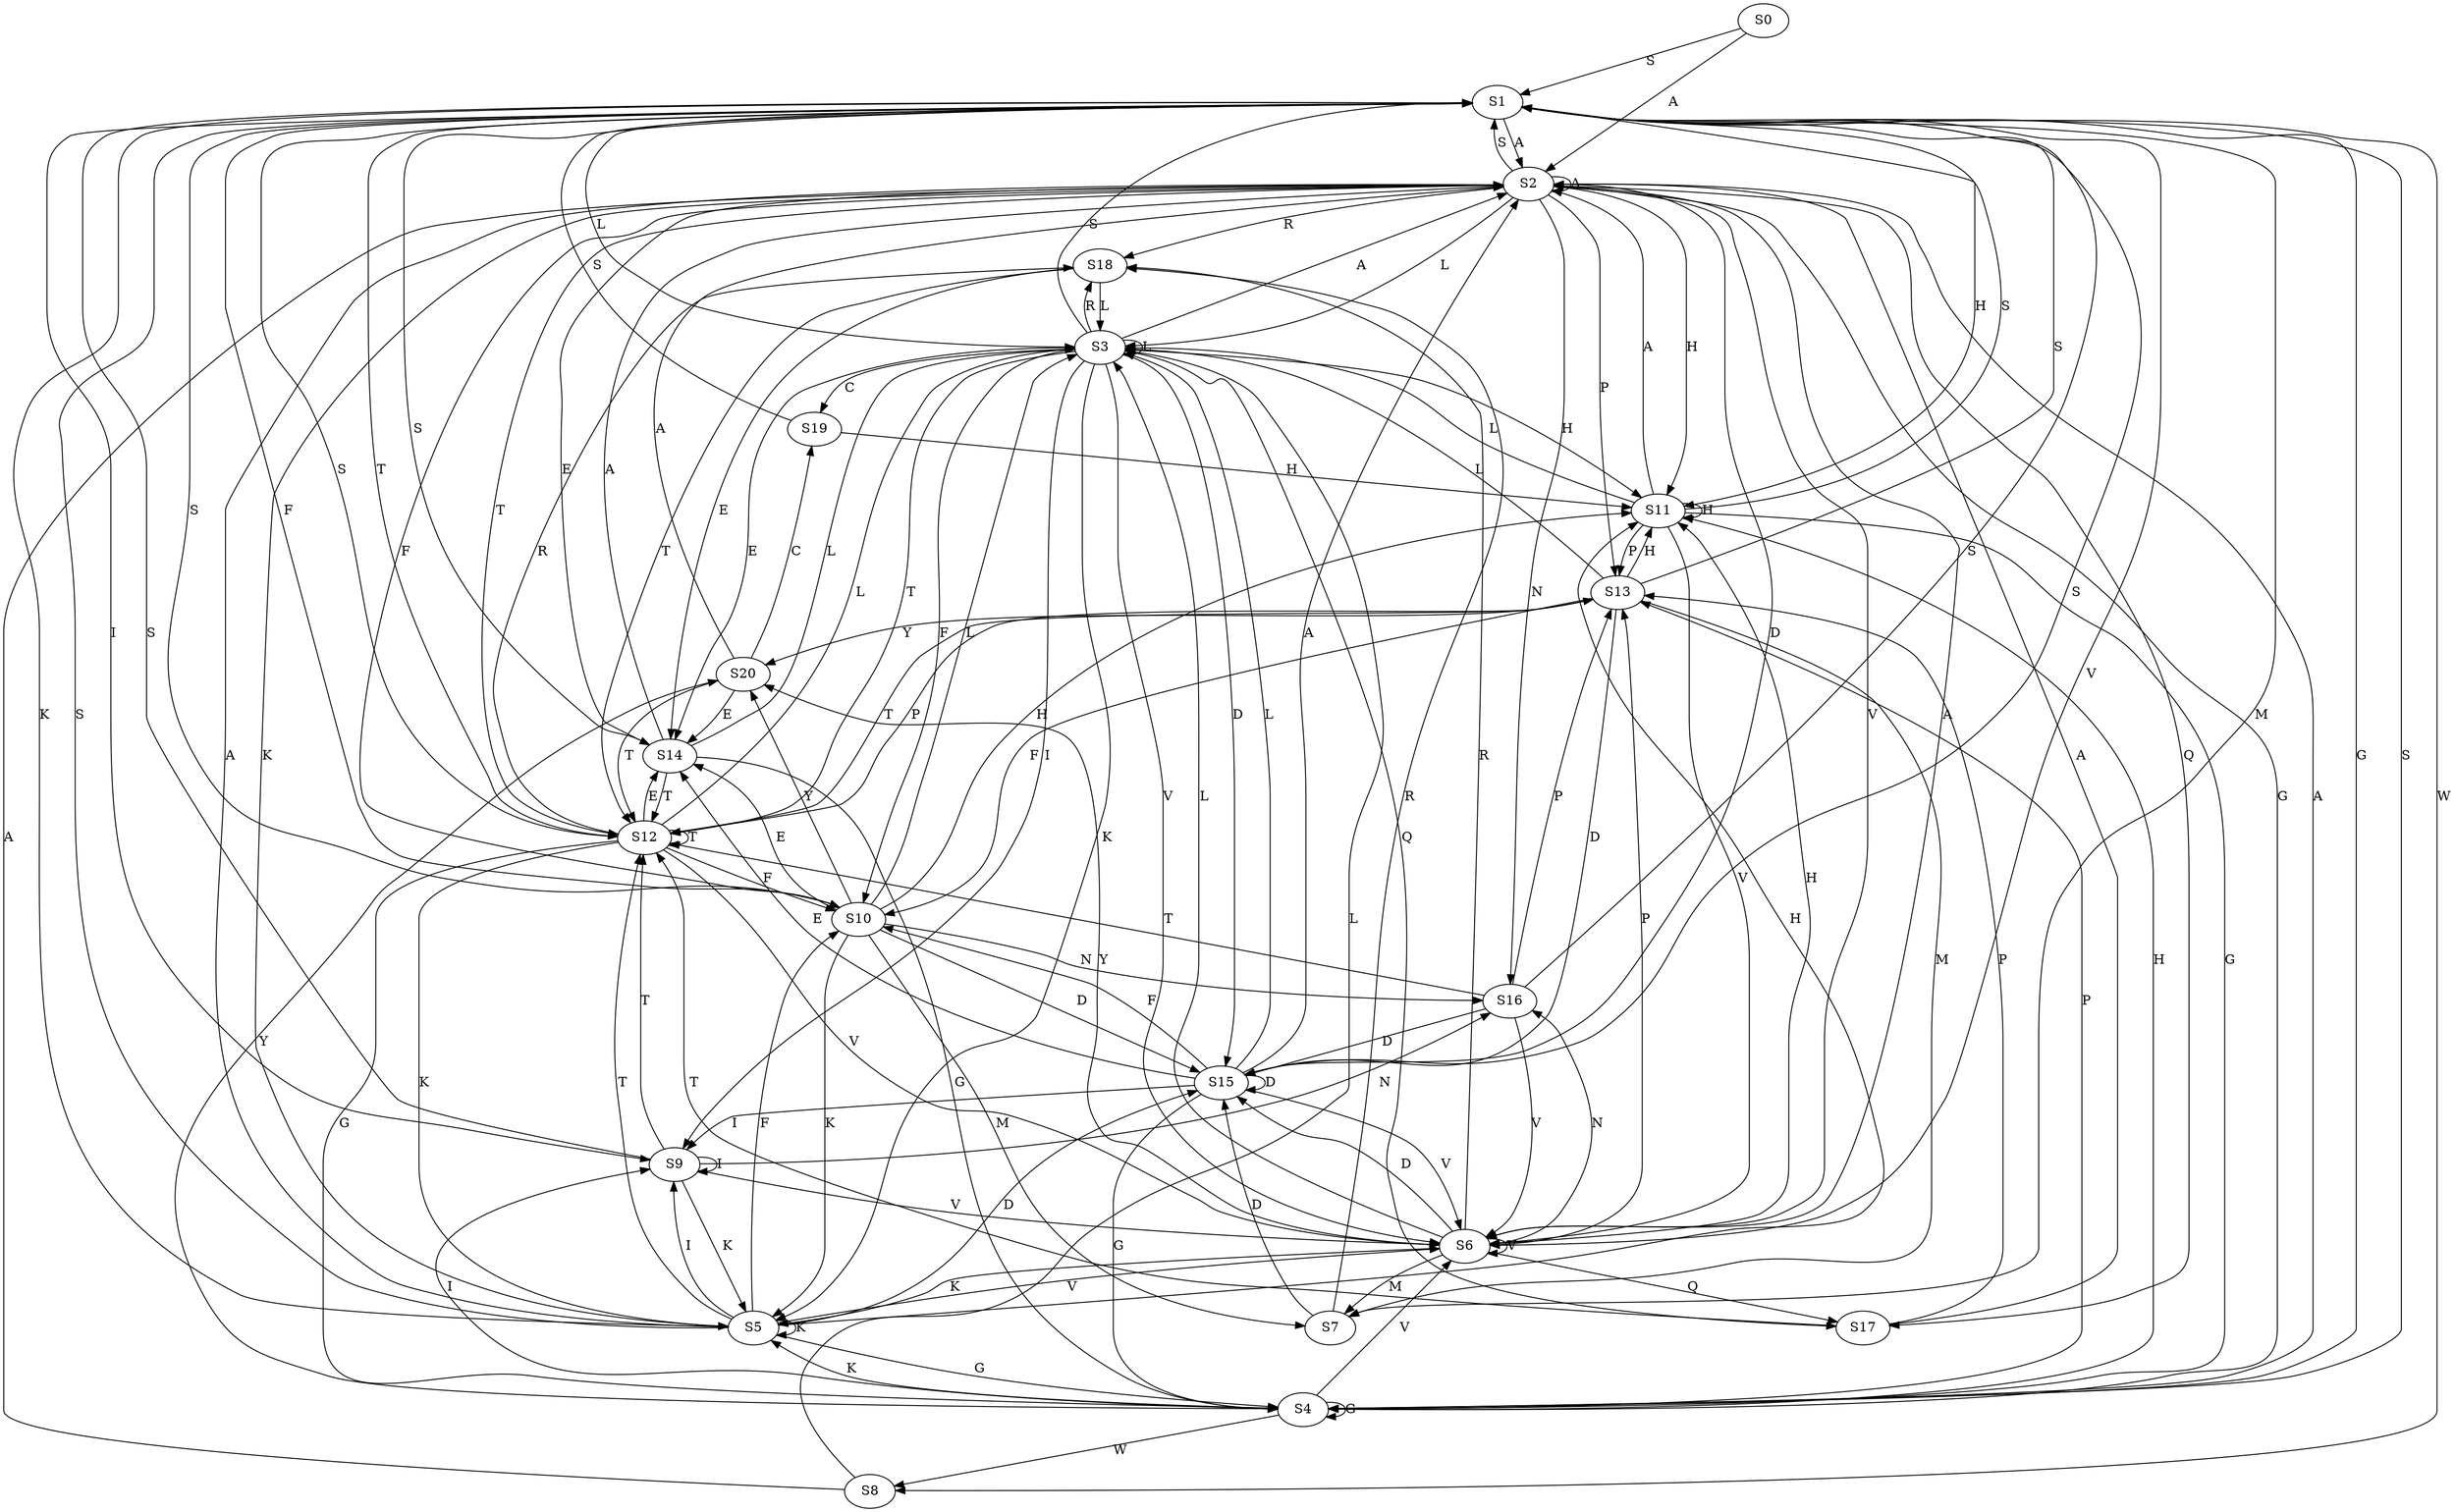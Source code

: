 strict digraph  {
	S0 -> S1 [ label = S ];
	S0 -> S2 [ label = A ];
	S1 -> S3 [ label = L ];
	S1 -> S4 [ label = G ];
	S1 -> S2 [ label = A ];
	S1 -> S5 [ label = K ];
	S1 -> S6 [ label = V ];
	S1 -> S7 [ label = M ];
	S1 -> S8 [ label = W ];
	S1 -> S9 [ label = I ];
	S1 -> S10 [ label = F ];
	S1 -> S11 [ label = H ];
	S1 -> S12 [ label = T ];
	S2 -> S13 [ label = P ];
	S2 -> S5 [ label = K ];
	S2 -> S2 [ label = A ];
	S2 -> S4 [ label = G ];
	S2 -> S11 [ label = H ];
	S2 -> S14 [ label = E ];
	S2 -> S1 [ label = S ];
	S2 -> S6 [ label = V ];
	S2 -> S15 [ label = D ];
	S2 -> S16 [ label = N ];
	S2 -> S3 [ label = L ];
	S2 -> S10 [ label = F ];
	S2 -> S17 [ label = Q ];
	S2 -> S18 [ label = R ];
	S2 -> S12 [ label = T ];
	S3 -> S6 [ label = V ];
	S3 -> S2 [ label = A ];
	S3 -> S10 [ label = F ];
	S3 -> S15 [ label = D ];
	S3 -> S5 [ label = K ];
	S3 -> S3 [ label = L ];
	S3 -> S19 [ label = C ];
	S3 -> S12 [ label = T ];
	S3 -> S11 [ label = H ];
	S3 -> S1 [ label = S ];
	S3 -> S9 [ label = I ];
	S3 -> S18 [ label = R ];
	S3 -> S17 [ label = Q ];
	S3 -> S14 [ label = E ];
	S4 -> S8 [ label = W ];
	S4 -> S6 [ label = V ];
	S4 -> S2 [ label = A ];
	S4 -> S20 [ label = Y ];
	S4 -> S11 [ label = H ];
	S4 -> S5 [ label = K ];
	S4 -> S1 [ label = S ];
	S4 -> S9 [ label = I ];
	S4 -> S4 [ label = G ];
	S4 -> S13 [ label = P ];
	S5 -> S15 [ label = D ];
	S5 -> S6 [ label = V ];
	S5 -> S4 [ label = G ];
	S5 -> S12 [ label = T ];
	S5 -> S5 [ label = K ];
	S5 -> S11 [ label = H ];
	S5 -> S10 [ label = F ];
	S5 -> S9 [ label = I ];
	S5 -> S1 [ label = S ];
	S5 -> S2 [ label = A ];
	S6 -> S7 [ label = M ];
	S6 -> S16 [ label = N ];
	S6 -> S5 [ label = K ];
	S6 -> S17 [ label = Q ];
	S6 -> S2 [ label = A ];
	S6 -> S11 [ label = H ];
	S6 -> S18 [ label = R ];
	S6 -> S13 [ label = P ];
	S6 -> S3 [ label = L ];
	S6 -> S15 [ label = D ];
	S6 -> S6 [ label = V ];
	S6 -> S20 [ label = Y ];
	S7 -> S18 [ label = R ];
	S7 -> S15 [ label = D ];
	S8 -> S2 [ label = A ];
	S8 -> S3 [ label = L ];
	S9 -> S16 [ label = N ];
	S9 -> S5 [ label = K ];
	S9 -> S12 [ label = T ];
	S9 -> S9 [ label = I ];
	S9 -> S6 [ label = V ];
	S9 -> S1 [ label = S ];
	S10 -> S7 [ label = M ];
	S10 -> S1 [ label = S ];
	S10 -> S20 [ label = Y ];
	S10 -> S11 [ label = H ];
	S10 -> S16 [ label = N ];
	S10 -> S14 [ label = E ];
	S10 -> S15 [ label = D ];
	S10 -> S3 [ label = L ];
	S10 -> S5 [ label = K ];
	S11 -> S2 [ label = A ];
	S11 -> S13 [ label = P ];
	S11 -> S1 [ label = S ];
	S11 -> S4 [ label = G ];
	S11 -> S3 [ label = L ];
	S11 -> S6 [ label = V ];
	S11 -> S11 [ label = H ];
	S12 -> S5 [ label = K ];
	S12 -> S13 [ label = P ];
	S12 -> S12 [ label = T ];
	S12 -> S3 [ label = L ];
	S12 -> S6 [ label = V ];
	S12 -> S10 [ label = F ];
	S12 -> S18 [ label = R ];
	S12 -> S1 [ label = S ];
	S12 -> S4 [ label = G ];
	S12 -> S14 [ label = E ];
	S13 -> S1 [ label = S ];
	S13 -> S10 [ label = F ];
	S13 -> S7 [ label = M ];
	S13 -> S15 [ label = D ];
	S13 -> S3 [ label = L ];
	S13 -> S12 [ label = T ];
	S13 -> S11 [ label = H ];
	S13 -> S20 [ label = Y ];
	S14 -> S4 [ label = G ];
	S14 -> S2 [ label = A ];
	S14 -> S3 [ label = L ];
	S14 -> S12 [ label = T ];
	S14 -> S1 [ label = S ];
	S15 -> S2 [ label = A ];
	S15 -> S10 [ label = F ];
	S15 -> S6 [ label = V ];
	S15 -> S15 [ label = D ];
	S15 -> S1 [ label = S ];
	S15 -> S14 [ label = E ];
	S15 -> S3 [ label = L ];
	S15 -> S4 [ label = G ];
	S15 -> S9 [ label = I ];
	S16 -> S12 [ label = T ];
	S16 -> S13 [ label = P ];
	S16 -> S6 [ label = V ];
	S16 -> S1 [ label = S ];
	S16 -> S15 [ label = D ];
	S17 -> S2 [ label = A ];
	S17 -> S12 [ label = T ];
	S17 -> S13 [ label = P ];
	S18 -> S14 [ label = E ];
	S18 -> S3 [ label = L ];
	S18 -> S12 [ label = T ];
	S19 -> S11 [ label = H ];
	S19 -> S1 [ label = S ];
	S20 -> S14 [ label = E ];
	S20 -> S12 [ label = T ];
	S20 -> S19 [ label = C ];
	S20 -> S2 [ label = A ];
}
